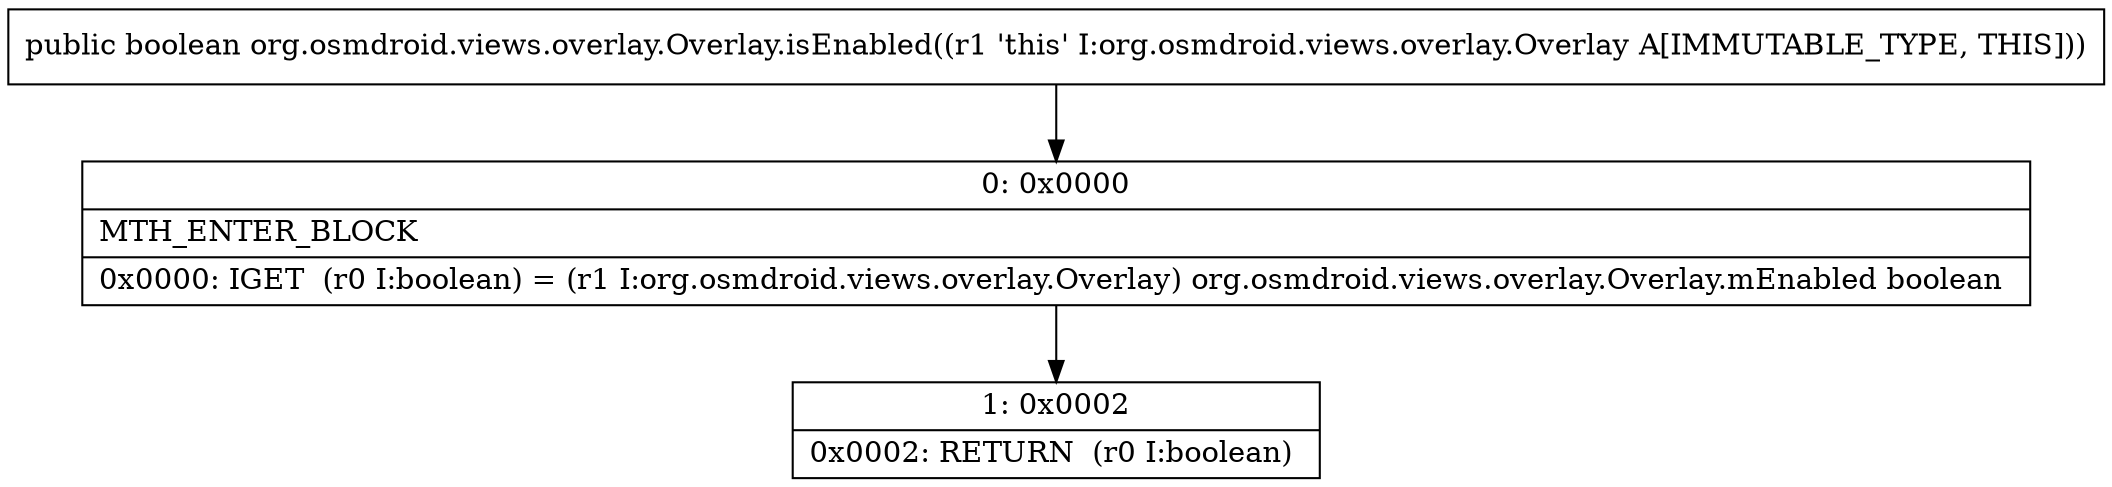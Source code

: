 digraph "CFG fororg.osmdroid.views.overlay.Overlay.isEnabled()Z" {
Node_0 [shape=record,label="{0\:\ 0x0000|MTH_ENTER_BLOCK\l|0x0000: IGET  (r0 I:boolean) = (r1 I:org.osmdroid.views.overlay.Overlay) org.osmdroid.views.overlay.Overlay.mEnabled boolean \l}"];
Node_1 [shape=record,label="{1\:\ 0x0002|0x0002: RETURN  (r0 I:boolean) \l}"];
MethodNode[shape=record,label="{public boolean org.osmdroid.views.overlay.Overlay.isEnabled((r1 'this' I:org.osmdroid.views.overlay.Overlay A[IMMUTABLE_TYPE, THIS])) }"];
MethodNode -> Node_0;
Node_0 -> Node_1;
}

